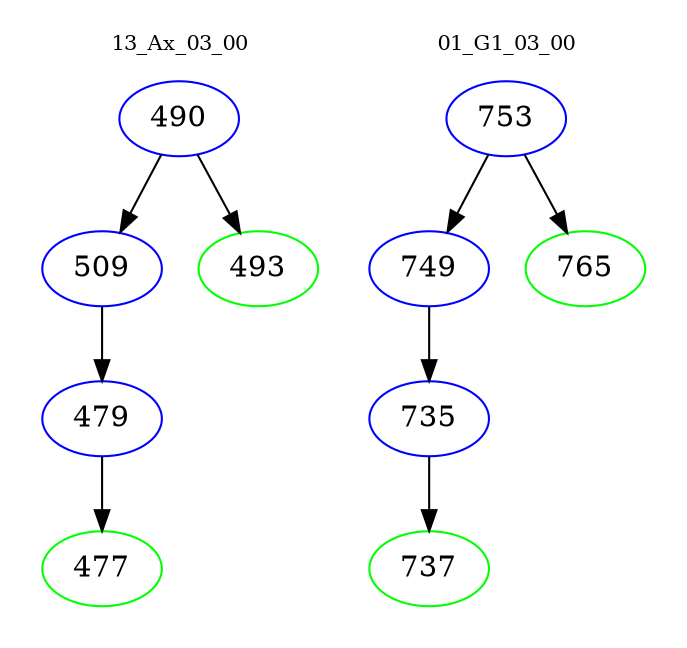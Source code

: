 digraph{
subgraph cluster_0 {
color = white
label = "13_Ax_03_00";
fontsize=10;
T0_490 [label="490", color="blue"]
T0_490 -> T0_509 [color="black"]
T0_509 [label="509", color="blue"]
T0_509 -> T0_479 [color="black"]
T0_479 [label="479", color="blue"]
T0_479 -> T0_477 [color="black"]
T0_477 [label="477", color="green"]
T0_490 -> T0_493 [color="black"]
T0_493 [label="493", color="green"]
}
subgraph cluster_1 {
color = white
label = "01_G1_03_00";
fontsize=10;
T1_753 [label="753", color="blue"]
T1_753 -> T1_749 [color="black"]
T1_749 [label="749", color="blue"]
T1_749 -> T1_735 [color="black"]
T1_735 [label="735", color="blue"]
T1_735 -> T1_737 [color="black"]
T1_737 [label="737", color="green"]
T1_753 -> T1_765 [color="black"]
T1_765 [label="765", color="green"]
}
}

